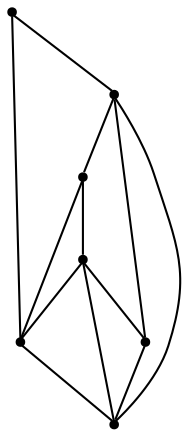 graph {
  node [shape=point,comment="{\"directed\":false,\"doi\":\"10.4230/LIPIcs.GD.2024.12\",\"figure\":\"1 (3)\"}"]

  v0 [pos="1554.2488478803757,633.0850374298781"]
  v1 [pos="1495.8995708577727,399.74339353113896"]
  v2 [pos="1445.8857958170213,633.0850374298781"]
  v3 [pos="1579.2557354007515,533.0814757589899"]
  v4 [pos="1520.9063311865411,466.4124346450644"]
  v5 [pos="1495.8995708577727,533.0814757589899"]
  v6 [pos="1412.543279123187,533.0814757589899"]

  v0 -- v1 [id="-1",pos="1554.2488478803757,633.0850374298781 1620.9339130659462,566.4159963159526 1629.2695422394047,537.2482908286103 1618.8500057725817,501.8303627368373 1608.4304693057584,466.4124346450644 1579.2557671986533,424.74428394886104 1495.8995708577727,399.74339353113896"]
  v6 -- v2 [id="-2",pos="1412.543279123187,533.0814757589899 1445.8857958170213,633.0850374298781 1445.8857958170213,633.0850374298781 1445.8857958170213,633.0850374298781"]
  v5 -- v3 [id="-3",pos="1495.8995708577727,533.0814757589899 1579.2557354007515,533.0814757589899 1579.2557354007515,533.0814757589899 1579.2557354007515,533.0814757589899"]
  v5 -- v6 [id="-4",pos="1495.8995708577727,533.0814757589899 1412.543279123187,533.0814757589899 1412.543279123187,533.0814757589899 1412.543279123187,533.0814757589899"]
  v1 -- v4 [id="-5",pos="1495.8995708577727,399.74339353113896 1520.9063311865411,466.4124346450644 1520.9063311865411,466.4124346450644 1520.9063311865411,466.4124346450644"]
  v1 -- v6 [id="-6",pos="1495.8995708577727,399.74339353113896 1412.543279123187,533.0814757589899 1412.543279123187,533.0814757589899 1412.543279123187,533.0814757589899"]
  v4 -- v5 [id="-7",pos="1520.9063311865411,466.4124346450644 1495.8995708577727,533.0814757589899 1495.8995708577727,533.0814757589899 1495.8995708577727,533.0814757589899"]
  v4 -- v3 [id="-8",pos="1520.9063311865411,466.4124346450644 1579.2557354007515,533.0814757589899 1579.2557354007515,533.0814757589899 1579.2557354007515,533.0814757589899"]
  v3 -- v2 [id="-9",pos="1579.2557354007515,533.0814757589899 1445.8857958170213,633.0850374298781 1445.8857958170213,633.0850374298781 1445.8857958170213,633.0850374298781"]
  v3 -- v0 [id="-10",pos="1579.2557354007515,533.0814757589899 1554.2488478803757,633.0850374298781 1554.2488478803757,633.0850374298781 1554.2488478803757,633.0850374298781"]
  v1 -- v2 [id="-11",pos="1495.8995708577727,399.74339353113896 1412.5431837294814,441.41154422734235 1287.5087461276025,549.7487360374713 1445.8857958170213,633.0850374298781"]
  v5 -- v2 [id="-12",pos="1495.8995708577727,533.0814757589899 1445.8857958170213,633.0850374298781 1445.8857958170213,633.0850374298781 1445.8857958170213,633.0850374298781"]
}